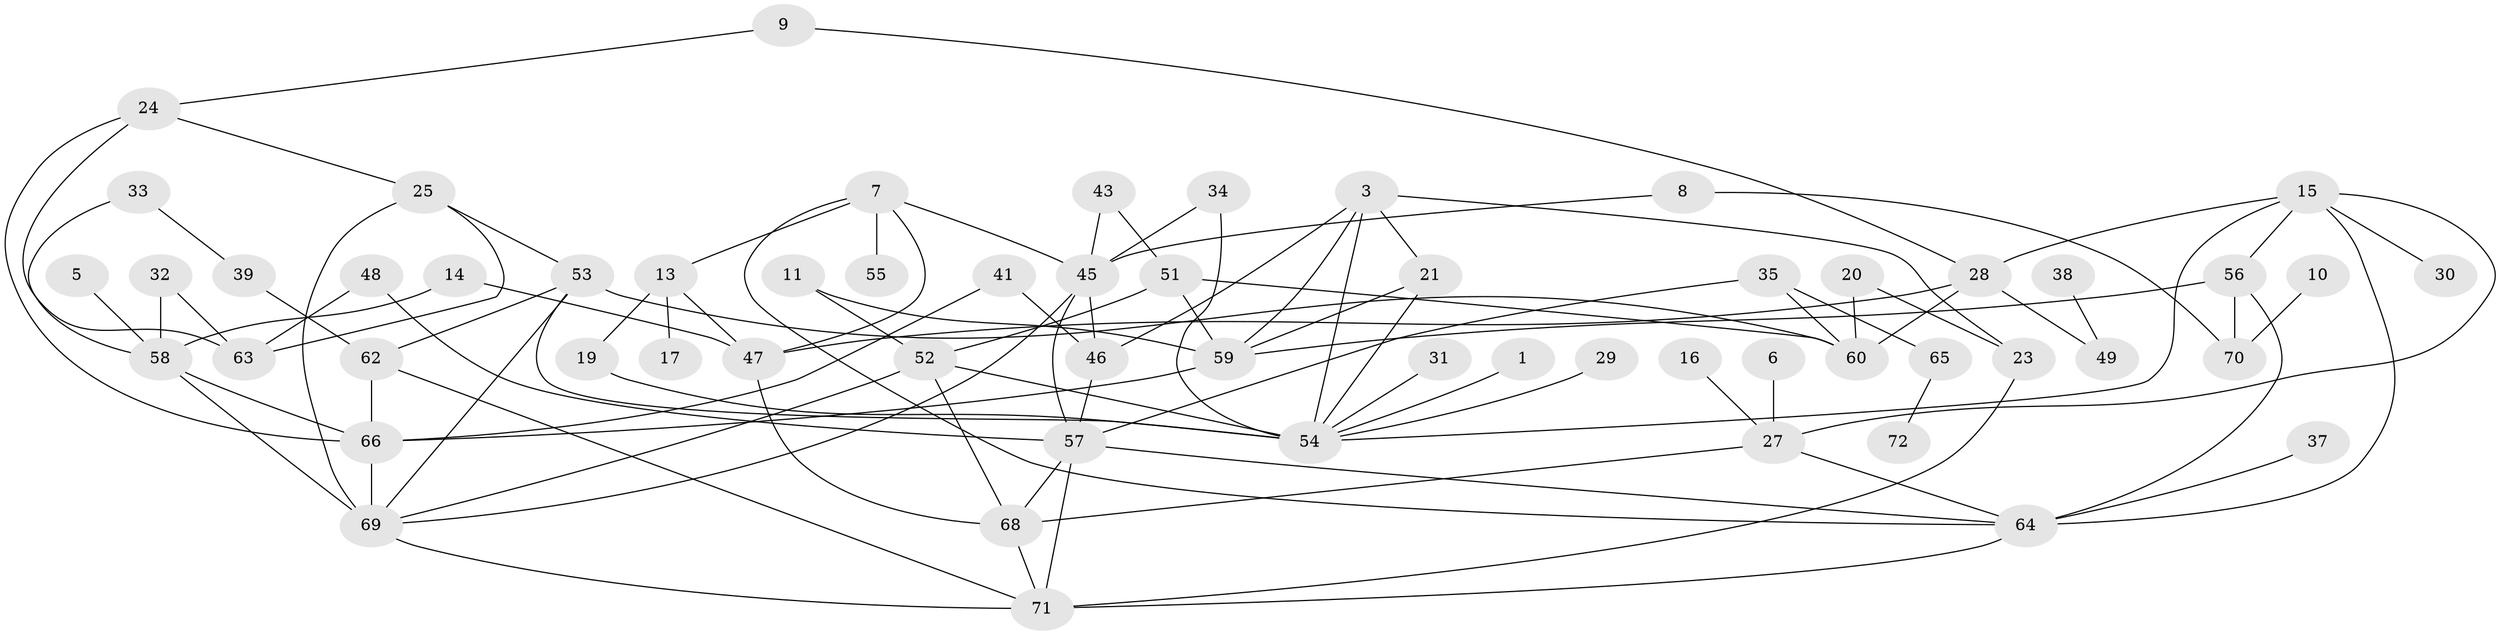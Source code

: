 // original degree distribution, {1: 0.22916666666666666, 2: 0.2152777777777778, 5: 0.05555555555555555, 4: 0.125, 3: 0.2777777777777778, 7: 0.006944444444444444, 0: 0.0763888888888889, 6: 0.013888888888888888}
// Generated by graph-tools (version 1.1) at 2025/25/03/09/25 03:25:23]
// undirected, 59 vertices, 100 edges
graph export_dot {
graph [start="1"]
  node [color=gray90,style=filled];
  1;
  3;
  5;
  6;
  7;
  8;
  9;
  10;
  11;
  13;
  14;
  15;
  16;
  17;
  19;
  20;
  21;
  23;
  24;
  25;
  27;
  28;
  29;
  30;
  31;
  32;
  33;
  34;
  35;
  37;
  38;
  39;
  41;
  43;
  45;
  46;
  47;
  48;
  49;
  51;
  52;
  53;
  54;
  55;
  56;
  57;
  58;
  59;
  60;
  62;
  63;
  64;
  65;
  66;
  68;
  69;
  70;
  71;
  72;
  1 -- 54 [weight=1.0];
  3 -- 21 [weight=1.0];
  3 -- 23 [weight=1.0];
  3 -- 46 [weight=1.0];
  3 -- 54 [weight=1.0];
  3 -- 59 [weight=1.0];
  5 -- 58 [weight=1.0];
  6 -- 27 [weight=1.0];
  7 -- 13 [weight=1.0];
  7 -- 45 [weight=1.0];
  7 -- 47 [weight=1.0];
  7 -- 55 [weight=1.0];
  7 -- 64 [weight=1.0];
  8 -- 45 [weight=1.0];
  8 -- 70 [weight=1.0];
  9 -- 24 [weight=1.0];
  9 -- 28 [weight=1.0];
  10 -- 70 [weight=1.0];
  11 -- 52 [weight=1.0];
  11 -- 59 [weight=1.0];
  13 -- 17 [weight=1.0];
  13 -- 19 [weight=1.0];
  13 -- 47 [weight=1.0];
  14 -- 47 [weight=1.0];
  14 -- 58 [weight=1.0];
  15 -- 27 [weight=1.0];
  15 -- 28 [weight=1.0];
  15 -- 30 [weight=1.0];
  15 -- 54 [weight=1.0];
  15 -- 56 [weight=1.0];
  15 -- 64 [weight=1.0];
  16 -- 27 [weight=1.0];
  19 -- 54 [weight=1.0];
  20 -- 23 [weight=1.0];
  20 -- 60 [weight=1.0];
  21 -- 54 [weight=1.0];
  21 -- 59 [weight=1.0];
  23 -- 71 [weight=1.0];
  24 -- 25 [weight=1.0];
  24 -- 63 [weight=1.0];
  24 -- 66 [weight=1.0];
  25 -- 53 [weight=1.0];
  25 -- 63 [weight=1.0];
  25 -- 69 [weight=1.0];
  27 -- 64 [weight=1.0];
  27 -- 68 [weight=1.0];
  28 -- 47 [weight=1.0];
  28 -- 49 [weight=1.0];
  28 -- 60 [weight=1.0];
  29 -- 54 [weight=1.0];
  31 -- 54 [weight=1.0];
  32 -- 58 [weight=1.0];
  32 -- 63 [weight=1.0];
  33 -- 39 [weight=1.0];
  33 -- 58 [weight=1.0];
  34 -- 45 [weight=1.0];
  34 -- 54 [weight=1.0];
  35 -- 57 [weight=1.0];
  35 -- 60 [weight=1.0];
  35 -- 65 [weight=1.0];
  37 -- 64 [weight=1.0];
  38 -- 49 [weight=1.0];
  39 -- 62 [weight=2.0];
  41 -- 46 [weight=1.0];
  41 -- 66 [weight=1.0];
  43 -- 45 [weight=1.0];
  43 -- 51 [weight=1.0];
  45 -- 46 [weight=1.0];
  45 -- 57 [weight=1.0];
  45 -- 69 [weight=1.0];
  46 -- 57 [weight=1.0];
  47 -- 68 [weight=1.0];
  48 -- 57 [weight=1.0];
  48 -- 63 [weight=1.0];
  51 -- 52 [weight=1.0];
  51 -- 59 [weight=1.0];
  51 -- 60 [weight=1.0];
  52 -- 54 [weight=1.0];
  52 -- 68 [weight=1.0];
  52 -- 69 [weight=1.0];
  53 -- 54 [weight=1.0];
  53 -- 60 [weight=1.0];
  53 -- 62 [weight=1.0];
  53 -- 69 [weight=1.0];
  56 -- 59 [weight=1.0];
  56 -- 64 [weight=1.0];
  56 -- 70 [weight=1.0];
  57 -- 64 [weight=1.0];
  57 -- 68 [weight=1.0];
  57 -- 71 [weight=1.0];
  58 -- 66 [weight=1.0];
  58 -- 69 [weight=1.0];
  59 -- 66 [weight=1.0];
  62 -- 66 [weight=1.0];
  62 -- 71 [weight=1.0];
  64 -- 71 [weight=1.0];
  65 -- 72 [weight=1.0];
  66 -- 69 [weight=1.0];
  68 -- 71 [weight=1.0];
  69 -- 71 [weight=1.0];
}

